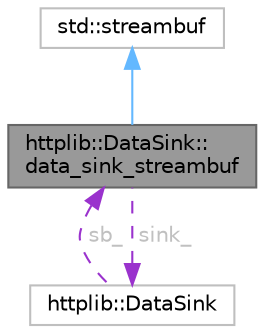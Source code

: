 digraph "httplib::DataSink::data_sink_streambuf"
{
 // LATEX_PDF_SIZE
  bgcolor="transparent";
  edge [fontname=Helvetica,fontsize=10,labelfontname=Helvetica,labelfontsize=10];
  node [fontname=Helvetica,fontsize=10,shape=box,height=0.2,width=0.4];
  Node1 [id="Node000001",label="httplib::DataSink::\ldata_sink_streambuf",height=0.2,width=0.4,color="gray40", fillcolor="grey60", style="filled", fontcolor="black",tooltip=" "];
  Node2 -> Node1 [id="edge1_Node000001_Node000002",dir="back",color="steelblue1",style="solid",tooltip=" "];
  Node2 [id="Node000002",label="std::streambuf",height=0.2,width=0.4,color="grey75", fillcolor="white", style="filled",tooltip=" "];
  Node3 -> Node1 [id="edge2_Node000001_Node000003",dir="back",color="darkorchid3",style="dashed",tooltip=" ",label=" sink_",fontcolor="grey" ];
  Node3 [id="Node000003",label="httplib::DataSink",height=0.2,width=0.4,color="grey75", fillcolor="white", style="filled",URL="$classhttplib_1_1DataSink.html",tooltip=" "];
  Node1 -> Node3 [id="edge3_Node000003_Node000001",dir="back",color="darkorchid3",style="dashed",tooltip=" ",label=" sb_",fontcolor="grey" ];
}
